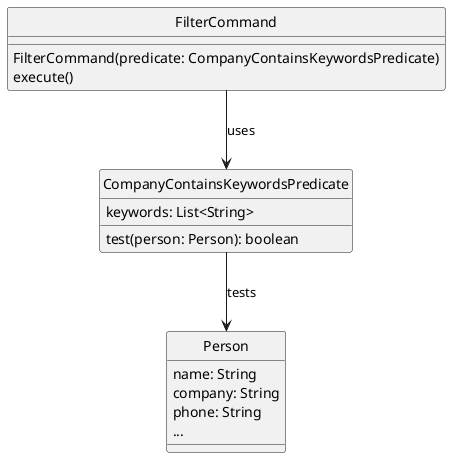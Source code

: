 @startuml
hide circle
class FilterCommand {
    FilterCommand(predicate: CompanyContainsKeywordsPredicate)
    execute()
}

class CompanyContainsKeywordsPredicate {
    keywords: List<String>
    test(person: Person): boolean
}

class Person {
    name: String
    company: String
    phone: String
    ...
}

FilterCommand --> CompanyContainsKeywordsPredicate : uses
CompanyContainsKeywordsPredicate --> Person : tests

@enduml
